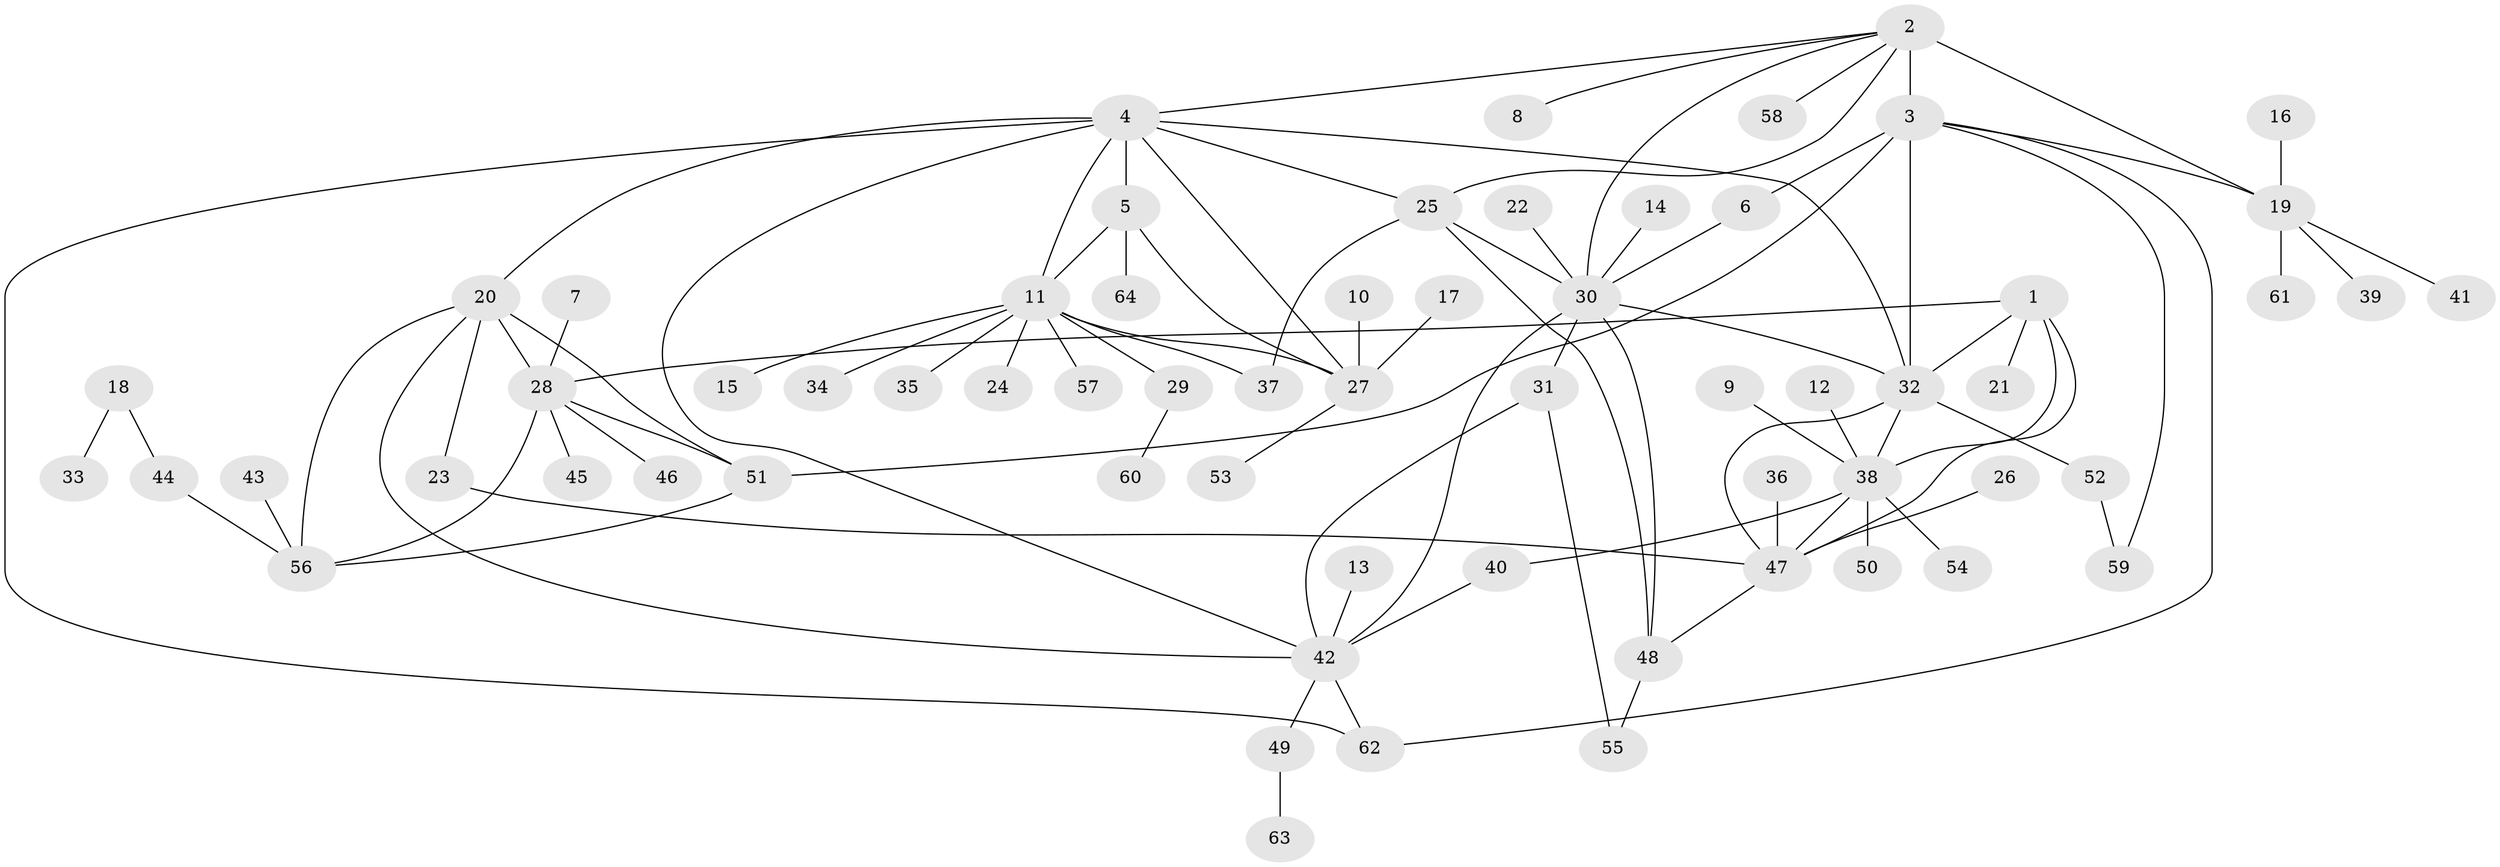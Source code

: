 // original degree distribution, {9: 0.03773584905660377, 10: 0.018867924528301886, 4: 0.02830188679245283, 6: 0.02830188679245283, 5: 0.03773584905660377, 8: 0.02830188679245283, 7: 0.04716981132075472, 12: 0.018867924528301886, 3: 0.07547169811320754, 2: 0.19811320754716982, 1: 0.4811320754716981}
// Generated by graph-tools (version 1.1) at 2025/37/03/04/25 23:37:34]
// undirected, 64 vertices, 92 edges
graph export_dot {
  node [color=gray90,style=filled];
  1;
  2;
  3;
  4;
  5;
  6;
  7;
  8;
  9;
  10;
  11;
  12;
  13;
  14;
  15;
  16;
  17;
  18;
  19;
  20;
  21;
  22;
  23;
  24;
  25;
  26;
  27;
  28;
  29;
  30;
  31;
  32;
  33;
  34;
  35;
  36;
  37;
  38;
  39;
  40;
  41;
  42;
  43;
  44;
  45;
  46;
  47;
  48;
  49;
  50;
  51;
  52;
  53;
  54;
  55;
  56;
  57;
  58;
  59;
  60;
  61;
  62;
  63;
  64;
  1 -- 21 [weight=1.0];
  1 -- 28 [weight=1.0];
  1 -- 32 [weight=1.0];
  1 -- 38 [weight=2.0];
  1 -- 47 [weight=1.0];
  2 -- 3 [weight=4.0];
  2 -- 4 [weight=1.0];
  2 -- 8 [weight=1.0];
  2 -- 19 [weight=2.0];
  2 -- 25 [weight=1.0];
  2 -- 30 [weight=1.0];
  2 -- 58 [weight=1.0];
  3 -- 6 [weight=1.0];
  3 -- 19 [weight=2.0];
  3 -- 32 [weight=1.0];
  3 -- 51 [weight=1.0];
  3 -- 59 [weight=1.0];
  3 -- 62 [weight=1.0];
  4 -- 5 [weight=2.0];
  4 -- 11 [weight=2.0];
  4 -- 20 [weight=1.0];
  4 -- 25 [weight=1.0];
  4 -- 27 [weight=2.0];
  4 -- 32 [weight=1.0];
  4 -- 42 [weight=1.0];
  4 -- 62 [weight=1.0];
  5 -- 11 [weight=1.0];
  5 -- 27 [weight=1.0];
  5 -- 64 [weight=1.0];
  6 -- 30 [weight=1.0];
  7 -- 28 [weight=1.0];
  9 -- 38 [weight=1.0];
  10 -- 27 [weight=1.0];
  11 -- 15 [weight=1.0];
  11 -- 24 [weight=1.0];
  11 -- 27 [weight=1.0];
  11 -- 29 [weight=1.0];
  11 -- 34 [weight=1.0];
  11 -- 35 [weight=1.0];
  11 -- 37 [weight=1.0];
  11 -- 57 [weight=1.0];
  12 -- 38 [weight=1.0];
  13 -- 42 [weight=1.0];
  14 -- 30 [weight=1.0];
  16 -- 19 [weight=1.0];
  17 -- 27 [weight=1.0];
  18 -- 33 [weight=1.0];
  18 -- 44 [weight=1.0];
  19 -- 39 [weight=1.0];
  19 -- 41 [weight=1.0];
  19 -- 61 [weight=1.0];
  20 -- 23 [weight=1.0];
  20 -- 28 [weight=1.0];
  20 -- 42 [weight=1.0];
  20 -- 51 [weight=2.0];
  20 -- 56 [weight=1.0];
  22 -- 30 [weight=1.0];
  23 -- 47 [weight=1.0];
  25 -- 30 [weight=1.0];
  25 -- 37 [weight=1.0];
  25 -- 48 [weight=1.0];
  26 -- 47 [weight=1.0];
  27 -- 53 [weight=1.0];
  28 -- 45 [weight=1.0];
  28 -- 46 [weight=1.0];
  28 -- 51 [weight=2.0];
  28 -- 56 [weight=1.0];
  29 -- 60 [weight=1.0];
  30 -- 31 [weight=4.0];
  30 -- 32 [weight=1.0];
  30 -- 42 [weight=2.0];
  30 -- 48 [weight=1.0];
  31 -- 42 [weight=2.0];
  31 -- 55 [weight=1.0];
  32 -- 38 [weight=2.0];
  32 -- 47 [weight=1.0];
  32 -- 52 [weight=1.0];
  36 -- 47 [weight=1.0];
  38 -- 40 [weight=1.0];
  38 -- 47 [weight=2.0];
  38 -- 50 [weight=1.0];
  38 -- 54 [weight=1.0];
  40 -- 42 [weight=1.0];
  42 -- 49 [weight=1.0];
  42 -- 62 [weight=1.0];
  43 -- 56 [weight=1.0];
  44 -- 56 [weight=1.0];
  47 -- 48 [weight=1.0];
  48 -- 55 [weight=1.0];
  49 -- 63 [weight=1.0];
  51 -- 56 [weight=2.0];
  52 -- 59 [weight=1.0];
}
